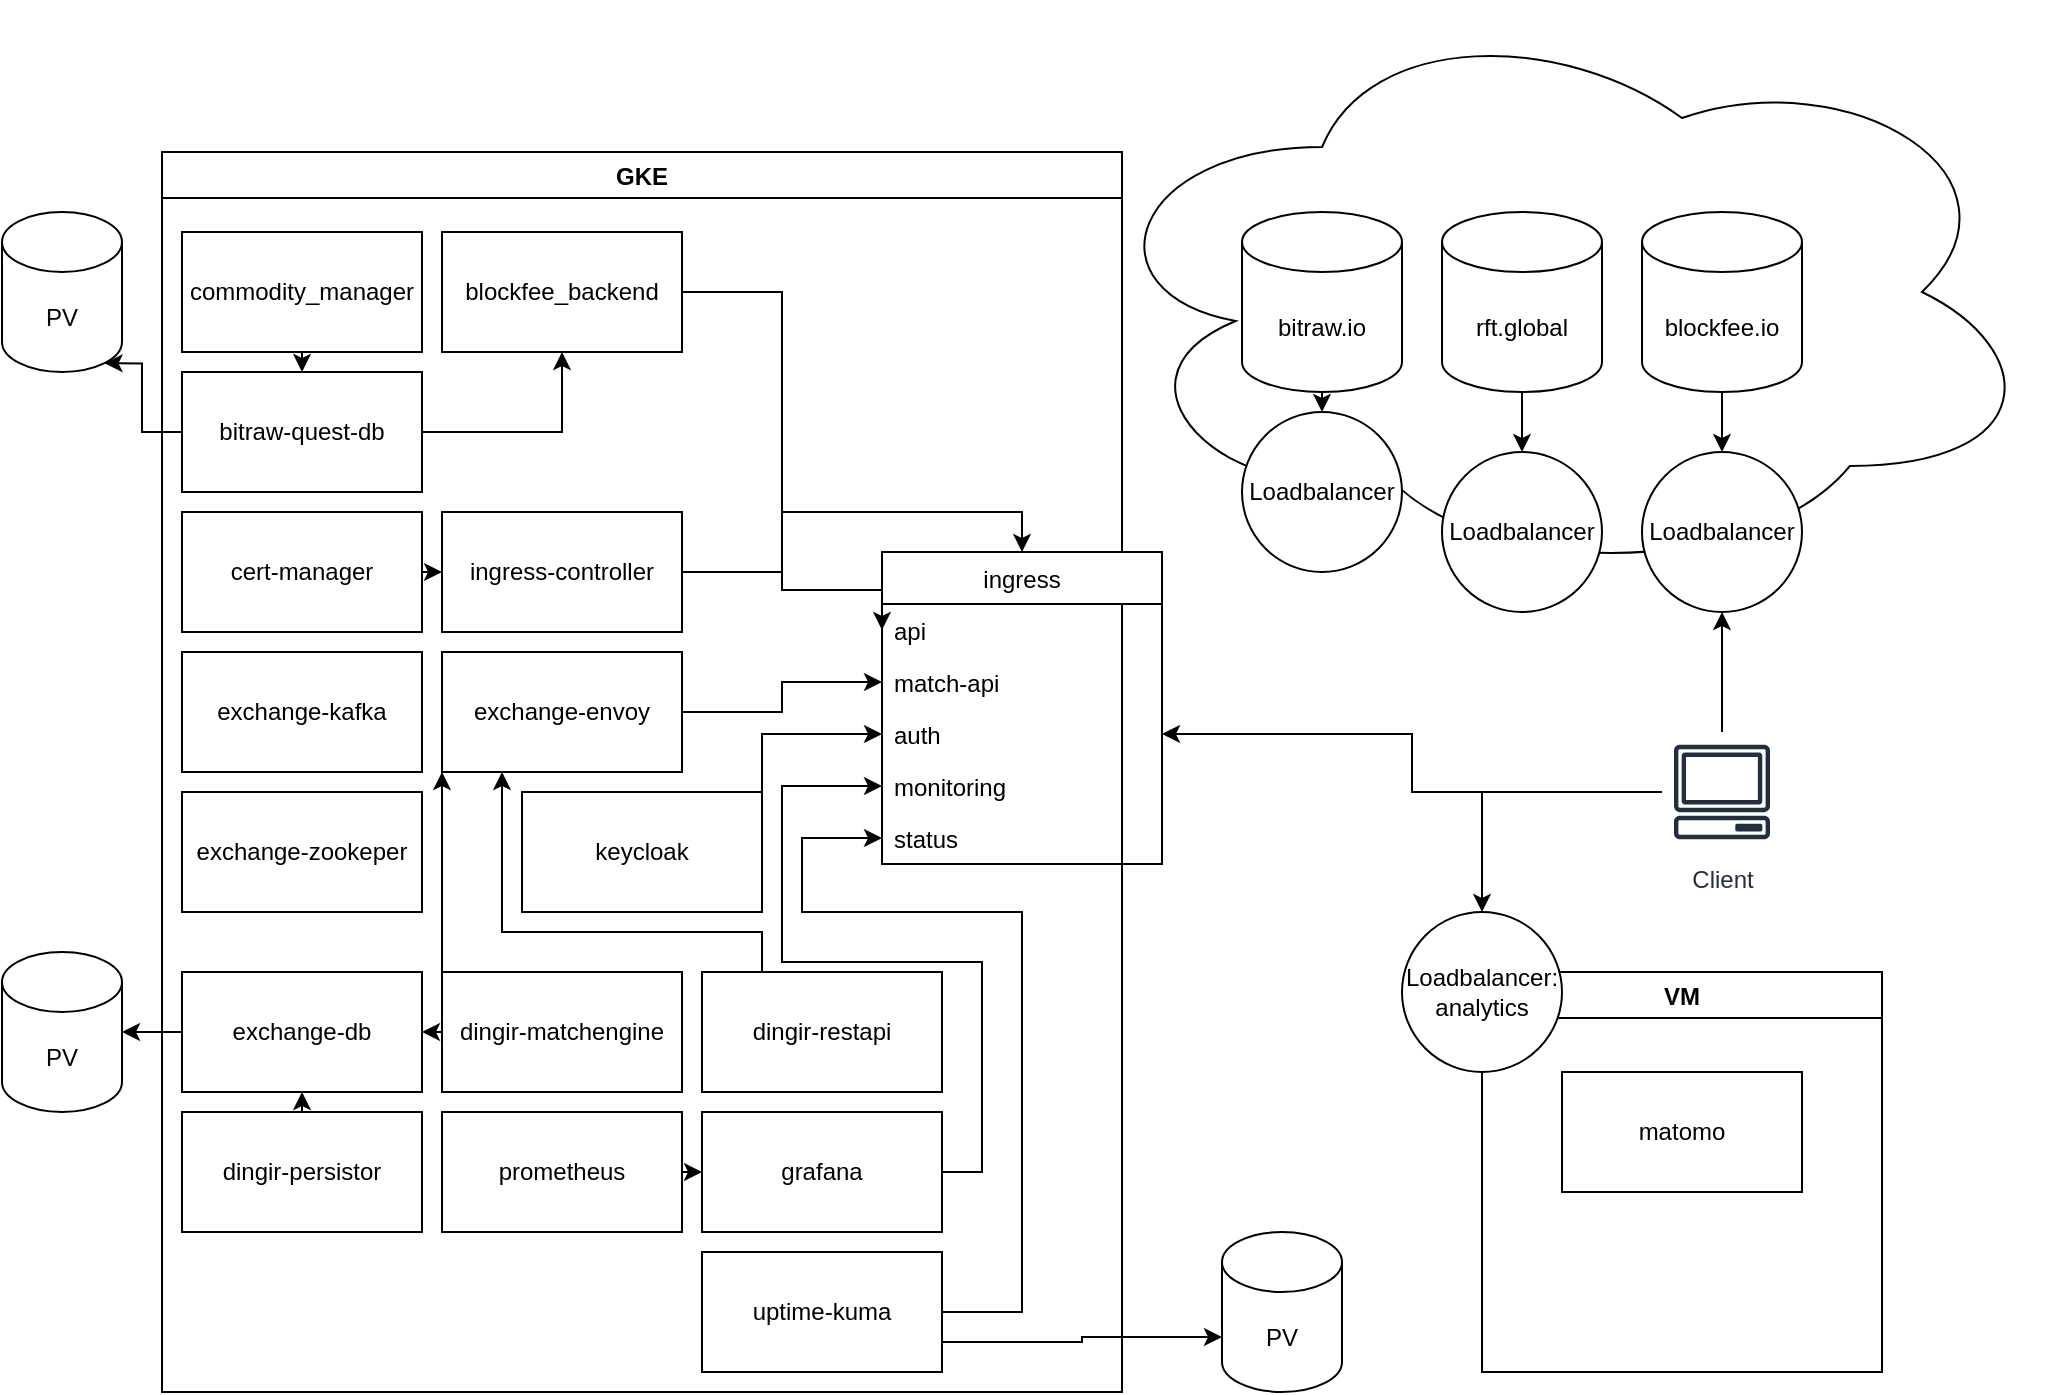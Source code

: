 <mxfile version="15.5.4" type="github">
  <diagram id="vln6_HgET20qZNgFivi2" name="Page-1">
    <mxGraphModel dx="1002" dy="686" grid="1" gridSize="10" guides="1" tooltips="1" connect="1" arrows="1" fold="1" page="1" pageScale="1" pageWidth="850" pageHeight="1100" math="0" shadow="0">
      <root>
        <mxCell id="0" />
        <mxCell id="1" parent="0" />
        <mxCell id="Ww4fZrXtN5Pln4jq7l9g-55" value="" style="ellipse;shape=cloud;whiteSpace=wrap;html=1;" parent="1" vertex="1">
          <mxGeometry x="590" y="25" width="480" height="290" as="geometry" />
        </mxCell>
        <mxCell id="Ww4fZrXtN5Pln4jq7l9g-2" value="GKE" style="swimlane;" parent="1" vertex="1">
          <mxGeometry x="130" y="100" width="480" height="620" as="geometry" />
        </mxCell>
        <mxCell id="Ww4fZrXtN5Pln4jq7l9g-11" style="edgeStyle=orthogonalEdgeStyle;rounded=0;orthogonalLoop=1;jettySize=auto;html=1;exitX=0.5;exitY=1;exitDx=0;exitDy=0;entryX=0.5;entryY=0;entryDx=0;entryDy=0;" parent="Ww4fZrXtN5Pln4jq7l9g-2" source="Ww4fZrXtN5Pln4jq7l9g-3" target="Ww4fZrXtN5Pln4jq7l9g-7" edge="1">
          <mxGeometry relative="1" as="geometry" />
        </mxCell>
        <mxCell id="Ww4fZrXtN5Pln4jq7l9g-3" value="commodity_manager" style="rounded=0;whiteSpace=wrap;html=1;" parent="Ww4fZrXtN5Pln4jq7l9g-2" vertex="1">
          <mxGeometry x="10" y="40" width="120" height="60" as="geometry" />
        </mxCell>
        <mxCell id="Ww4fZrXtN5Pln4jq7l9g-61" style="edgeStyle=orthogonalEdgeStyle;rounded=0;orthogonalLoop=1;jettySize=auto;html=1;exitX=1;exitY=0.5;exitDx=0;exitDy=0;entryX=0;entryY=0.5;entryDx=0;entryDy=0;" parent="Ww4fZrXtN5Pln4jq7l9g-2" source="Ww4fZrXtN5Pln4jq7l9g-4" target="Ww4fZrXtN5Pln4jq7l9g-5" edge="1">
          <mxGeometry relative="1" as="geometry" />
        </mxCell>
        <mxCell id="Ww4fZrXtN5Pln4jq7l9g-4" value="prometheus" style="rounded=0;whiteSpace=wrap;html=1;" parent="Ww4fZrXtN5Pln4jq7l9g-2" vertex="1">
          <mxGeometry x="140" y="480" width="120" height="60" as="geometry" />
        </mxCell>
        <mxCell id="Ww4fZrXtN5Pln4jq7l9g-8" value="blockfee_backend" style="rounded=0;whiteSpace=wrap;html=1;" parent="Ww4fZrXtN5Pln4jq7l9g-2" vertex="1">
          <mxGeometry x="140" y="40" width="120" height="60" as="geometry" />
        </mxCell>
        <mxCell id="Ww4fZrXtN5Pln4jq7l9g-14" style="edgeStyle=orthogonalEdgeStyle;rounded=0;orthogonalLoop=1;jettySize=auto;html=1;exitX=1;exitY=0.5;exitDx=0;exitDy=0;entryX=0.5;entryY=1;entryDx=0;entryDy=0;" parent="Ww4fZrXtN5Pln4jq7l9g-2" source="Ww4fZrXtN5Pln4jq7l9g-7" target="Ww4fZrXtN5Pln4jq7l9g-8" edge="1">
          <mxGeometry relative="1" as="geometry" />
        </mxCell>
        <mxCell id="Ww4fZrXtN5Pln4jq7l9g-7" value="bitraw-quest-db" style="rounded=0;whiteSpace=wrap;html=1;" parent="Ww4fZrXtN5Pln4jq7l9g-2" vertex="1">
          <mxGeometry x="10" y="110" width="120" height="60" as="geometry" />
        </mxCell>
        <mxCell id="Ww4fZrXtN5Pln4jq7l9g-35" style="edgeStyle=orthogonalEdgeStyle;rounded=0;orthogonalLoop=1;jettySize=auto;html=1;exitX=1;exitY=0.5;exitDx=0;exitDy=0;entryX=0;entryY=0.5;entryDx=0;entryDy=0;" parent="Ww4fZrXtN5Pln4jq7l9g-2" source="Ww4fZrXtN5Pln4jq7l9g-6" target="Ww4fZrXtN5Pln4jq7l9g-18" edge="1">
          <mxGeometry relative="1" as="geometry" />
        </mxCell>
        <mxCell id="Ww4fZrXtN5Pln4jq7l9g-6" value="cert-manager" style="rounded=0;whiteSpace=wrap;html=1;" parent="Ww4fZrXtN5Pln4jq7l9g-2" vertex="1">
          <mxGeometry x="10" y="180" width="120" height="60" as="geometry" />
        </mxCell>
        <mxCell id="Ww4fZrXtN5Pln4jq7l9g-5" value="grafana" style="rounded=0;whiteSpace=wrap;html=1;" parent="Ww4fZrXtN5Pln4jq7l9g-2" vertex="1">
          <mxGeometry x="270" y="480" width="120" height="60" as="geometry" />
        </mxCell>
        <mxCell id="Ww4fZrXtN5Pln4jq7l9g-18" value="ingress-controller" style="rounded=0;whiteSpace=wrap;html=1;" parent="Ww4fZrXtN5Pln4jq7l9g-2" vertex="1">
          <mxGeometry x="140" y="180" width="120" height="60" as="geometry" />
        </mxCell>
        <mxCell id="Ww4fZrXtN5Pln4jq7l9g-27" value="exchange-kafka" style="rounded=0;whiteSpace=wrap;html=1;" parent="Ww4fZrXtN5Pln4jq7l9g-2" vertex="1">
          <mxGeometry x="10" y="250" width="120" height="60" as="geometry" />
        </mxCell>
        <mxCell id="Ww4fZrXtN5Pln4jq7l9g-46" style="edgeStyle=orthogonalEdgeStyle;rounded=0;orthogonalLoop=1;jettySize=auto;html=1;exitX=0.25;exitY=0;exitDx=0;exitDy=0;entryX=0.25;entryY=1;entryDx=0;entryDy=0;" parent="Ww4fZrXtN5Pln4jq7l9g-2" source="Ww4fZrXtN5Pln4jq7l9g-30" target="Ww4fZrXtN5Pln4jq7l9g-29" edge="1">
          <mxGeometry relative="1" as="geometry">
            <Array as="points">
              <mxPoint x="300" y="390" />
              <mxPoint x="170" y="390" />
            </Array>
          </mxGeometry>
        </mxCell>
        <mxCell id="Ww4fZrXtN5Pln4jq7l9g-30" value="dingir-restapi" style="rounded=0;whiteSpace=wrap;html=1;" parent="Ww4fZrXtN5Pln4jq7l9g-2" vertex="1">
          <mxGeometry x="270" y="410" width="120" height="60" as="geometry" />
        </mxCell>
        <mxCell id="Ww4fZrXtN5Pln4jq7l9g-29" value="exchange-envoy" style="rounded=0;whiteSpace=wrap;html=1;" parent="Ww4fZrXtN5Pln4jq7l9g-2" vertex="1">
          <mxGeometry x="140" y="250" width="120" height="60" as="geometry" />
        </mxCell>
        <mxCell id="Ww4fZrXtN5Pln4jq7l9g-50" style="edgeStyle=orthogonalEdgeStyle;rounded=0;orthogonalLoop=1;jettySize=auto;html=1;exitX=0.5;exitY=0;exitDx=0;exitDy=0;entryX=0.5;entryY=1;entryDx=0;entryDy=0;" parent="Ww4fZrXtN5Pln4jq7l9g-2" source="Ww4fZrXtN5Pln4jq7l9g-28" target="Ww4fZrXtN5Pln4jq7l9g-48" edge="1">
          <mxGeometry relative="1" as="geometry" />
        </mxCell>
        <mxCell id="Ww4fZrXtN5Pln4jq7l9g-28" value="dingir-persistor" style="rounded=0;whiteSpace=wrap;html=1;" parent="Ww4fZrXtN5Pln4jq7l9g-2" vertex="1">
          <mxGeometry x="10" y="480" width="120" height="60" as="geometry" />
        </mxCell>
        <mxCell id="Ww4fZrXtN5Pln4jq7l9g-47" style="edgeStyle=orthogonalEdgeStyle;rounded=0;orthogonalLoop=1;jettySize=auto;html=1;exitX=0.25;exitY=0;exitDx=0;exitDy=0;entryX=0;entryY=1;entryDx=0;entryDy=0;" parent="Ww4fZrXtN5Pln4jq7l9g-2" source="Ww4fZrXtN5Pln4jq7l9g-33" target="Ww4fZrXtN5Pln4jq7l9g-29" edge="1">
          <mxGeometry relative="1" as="geometry">
            <Array as="points">
              <mxPoint x="140" y="410" />
            </Array>
          </mxGeometry>
        </mxCell>
        <mxCell id="Ww4fZrXtN5Pln4jq7l9g-49" style="edgeStyle=orthogonalEdgeStyle;rounded=0;orthogonalLoop=1;jettySize=auto;html=1;exitX=0;exitY=0.5;exitDx=0;exitDy=0;entryX=1;entryY=0.5;entryDx=0;entryDy=0;" parent="Ww4fZrXtN5Pln4jq7l9g-2" source="Ww4fZrXtN5Pln4jq7l9g-33" target="Ww4fZrXtN5Pln4jq7l9g-48" edge="1">
          <mxGeometry relative="1" as="geometry" />
        </mxCell>
        <mxCell id="Ww4fZrXtN5Pln4jq7l9g-33" value="dingir-matchengine" style="rounded=0;whiteSpace=wrap;html=1;" parent="Ww4fZrXtN5Pln4jq7l9g-2" vertex="1">
          <mxGeometry x="140" y="410" width="120" height="60" as="geometry" />
        </mxCell>
        <mxCell id="Ww4fZrXtN5Pln4jq7l9g-32" value="exchange-zookeper&lt;span style=&quot;color: rgba(0 , 0 , 0 , 0) ; font-family: monospace ; font-size: 0px&quot;&gt;%3CmxGraphModel%3E%3Croot%3E%3CmxCell%20id%3D%220%22%2F%3E%3CmxCell%20id%3D%221%22%20parent%3D%220%22%2F%3E%3CmxCell%20id%3D%222%22%20value%3D%22PV%22%20style%3D%22shape%3Dcylinder3%3BwhiteSpace%3Dwrap%3Bhtml%3D1%3BboundedLbl%3D1%3BbackgroundOutline%3D1%3Bsize%3D15%3B%22%20vertex%3D%221%22%20parent%3D%221%22%3E%3CmxGeometry%20x%3D%2250%22%20y%3D%22130%22%20width%3D%2260%22%20height%3D%2280%22%20as%3D%22geometry%22%2F%3E%3C%2FmxCell%3E%3C%2Froot%3E%3C%2FmxGraphModel%3E&lt;/span&gt;" style="rounded=0;whiteSpace=wrap;html=1;" parent="Ww4fZrXtN5Pln4jq7l9g-2" vertex="1">
          <mxGeometry x="10" y="320" width="120" height="60" as="geometry" />
        </mxCell>
        <mxCell id="Ww4fZrXtN5Pln4jq7l9g-31" value="keycloak" style="rounded=0;whiteSpace=wrap;html=1;" parent="Ww4fZrXtN5Pln4jq7l9g-2" vertex="1">
          <mxGeometry x="180" y="320" width="120" height="60" as="geometry" />
        </mxCell>
        <mxCell id="Ww4fZrXtN5Pln4jq7l9g-48" value="exchange-db&lt;span style=&quot;color: rgba(0 , 0 , 0 , 0) ; font-family: monospace ; font-size: 0px&quot;&gt;%3CmxGraphModel%3E%3Croot%3E%3CmxCell%20id%3D%220%22%2F%3E%3CmxCell%20id%3D%221%22%20parent%3D%220%22%2F%3E%3CmxCell%20id%3D%222%22%20value%3D%22PV%22%20style%3D%22shape%3Dcylinder3%3BwhiteSpace%3Dwrap%3Bhtml%3D1%3BboundedLbl%3D1%3BbackgroundOutline%3D1%3Bsize%3D15%3B%22%20vertex%3D%221%22%20parent%3D%221%22%3E%3CmxGeometry%20x%3D%2250%22%20y%3D%22130%22%20width%3D%2260%22%20height%3D%2280%22%20as%3D%22geometry%22%2F%3E%3C%2FmxCell%3E%3C%2Froot%3E%3C%2FmxGraphModel%3E&lt;/span&gt;" style="rounded=0;whiteSpace=wrap;html=1;" parent="Ww4fZrXtN5Pln4jq7l9g-2" vertex="1">
          <mxGeometry x="10" y="410" width="120" height="60" as="geometry" />
        </mxCell>
        <mxCell id="A-THcMaurx6jMM8Nux3n-3" style="edgeStyle=orthogonalEdgeStyle;rounded=0;orthogonalLoop=1;jettySize=auto;html=1;exitX=1;exitY=0.5;exitDx=0;exitDy=0;entryX=0;entryY=0.5;entryDx=0;entryDy=0;" edge="1" parent="Ww4fZrXtN5Pln4jq7l9g-2" source="A-THcMaurx6jMM8Nux3n-1" target="A-THcMaurx6jMM8Nux3n-2">
          <mxGeometry relative="1" as="geometry">
            <Array as="points">
              <mxPoint x="430" y="580" />
              <mxPoint x="430" y="380" />
              <mxPoint x="320" y="380" />
              <mxPoint x="320" y="343" />
            </Array>
          </mxGeometry>
        </mxCell>
        <mxCell id="A-THcMaurx6jMM8Nux3n-1" value="uptime-kuma" style="rounded=0;whiteSpace=wrap;html=1;" vertex="1" parent="Ww4fZrXtN5Pln4jq7l9g-2">
          <mxGeometry x="270" y="550" width="120" height="60" as="geometry" />
        </mxCell>
        <mxCell id="Ww4fZrXtN5Pln4jq7l9g-19" value="ingress" style="swimlane;fontStyle=0;childLayout=stackLayout;horizontal=1;startSize=26;horizontalStack=0;resizeParent=1;resizeParentMax=0;resizeLast=0;collapsible=1;marginBottom=0;" parent="Ww4fZrXtN5Pln4jq7l9g-2" vertex="1">
          <mxGeometry x="360" y="200" width="140" height="156" as="geometry" />
        </mxCell>
        <mxCell id="Ww4fZrXtN5Pln4jq7l9g-24" value="api" style="text;strokeColor=none;fillColor=none;align=left;verticalAlign=top;spacingLeft=4;spacingRight=4;overflow=hidden;rotatable=0;points=[[0,0.5],[1,0.5]];portConstraint=eastwest;" parent="Ww4fZrXtN5Pln4jq7l9g-19" vertex="1">
          <mxGeometry y="26" width="140" height="26" as="geometry" />
        </mxCell>
        <mxCell id="Ww4fZrXtN5Pln4jq7l9g-21" value="match-api" style="text;strokeColor=none;fillColor=none;align=left;verticalAlign=top;spacingLeft=4;spacingRight=4;overflow=hidden;rotatable=0;points=[[0,0.5],[1,0.5]];portConstraint=eastwest;" parent="Ww4fZrXtN5Pln4jq7l9g-19" vertex="1">
          <mxGeometry y="52" width="140" height="26" as="geometry" />
        </mxCell>
        <mxCell id="Ww4fZrXtN5Pln4jq7l9g-20" value="auth" style="text;strokeColor=none;fillColor=none;align=left;verticalAlign=top;spacingLeft=4;spacingRight=4;overflow=hidden;rotatable=0;points=[[0,0.5],[1,0.5]];portConstraint=eastwest;" parent="Ww4fZrXtN5Pln4jq7l9g-19" vertex="1">
          <mxGeometry y="78" width="140" height="26" as="geometry" />
        </mxCell>
        <mxCell id="Ww4fZrXtN5Pln4jq7l9g-22" value="monitoring" style="text;strokeColor=none;fillColor=none;align=left;verticalAlign=top;spacingLeft=4;spacingRight=4;overflow=hidden;rotatable=0;points=[[0,0.5],[1,0.5]];portConstraint=eastwest;" parent="Ww4fZrXtN5Pln4jq7l9g-19" vertex="1">
          <mxGeometry y="104" width="140" height="26" as="geometry" />
        </mxCell>
        <mxCell id="A-THcMaurx6jMM8Nux3n-2" value="status" style="text;strokeColor=none;fillColor=none;align=left;verticalAlign=top;spacingLeft=4;spacingRight=4;overflow=hidden;rotatable=0;points=[[0,0.5],[1,0.5]];portConstraint=eastwest;" vertex="1" parent="Ww4fZrXtN5Pln4jq7l9g-19">
          <mxGeometry y="130" width="140" height="26" as="geometry" />
        </mxCell>
        <mxCell id="Ww4fZrXtN5Pln4jq7l9g-38" style="edgeStyle=orthogonalEdgeStyle;rounded=0;orthogonalLoop=1;jettySize=auto;html=1;exitX=1;exitY=0.5;exitDx=0;exitDy=0;entryX=0;entryY=0.5;entryDx=0;entryDy=0;" parent="Ww4fZrXtN5Pln4jq7l9g-2" source="Ww4fZrXtN5Pln4jq7l9g-8" target="Ww4fZrXtN5Pln4jq7l9g-24" edge="1">
          <mxGeometry relative="1" as="geometry">
            <Array as="points">
              <mxPoint x="310" y="70" />
              <mxPoint x="310" y="219" />
            </Array>
          </mxGeometry>
        </mxCell>
        <mxCell id="Ww4fZrXtN5Pln4jq7l9g-39" style="edgeStyle=orthogonalEdgeStyle;rounded=0;orthogonalLoop=1;jettySize=auto;html=1;exitX=1;exitY=0.5;exitDx=0;exitDy=0;entryX=0;entryY=0.5;entryDx=0;entryDy=0;" parent="Ww4fZrXtN5Pln4jq7l9g-2" source="Ww4fZrXtN5Pln4jq7l9g-29" target="Ww4fZrXtN5Pln4jq7l9g-21" edge="1">
          <mxGeometry relative="1" as="geometry" />
        </mxCell>
        <mxCell id="Ww4fZrXtN5Pln4jq7l9g-41" style="edgeStyle=orthogonalEdgeStyle;rounded=0;orthogonalLoop=1;jettySize=auto;html=1;exitX=1;exitY=0.5;exitDx=0;exitDy=0;entryX=0;entryY=0.5;entryDx=0;entryDy=0;" parent="Ww4fZrXtN5Pln4jq7l9g-2" source="Ww4fZrXtN5Pln4jq7l9g-31" target="Ww4fZrXtN5Pln4jq7l9g-20" edge="1">
          <mxGeometry relative="1" as="geometry">
            <Array as="points">
              <mxPoint x="300" y="350" />
              <mxPoint x="300" y="271" />
            </Array>
          </mxGeometry>
        </mxCell>
        <mxCell id="Ww4fZrXtN5Pln4jq7l9g-40" style="edgeStyle=orthogonalEdgeStyle;rounded=0;orthogonalLoop=1;jettySize=auto;html=1;exitX=1;exitY=0.5;exitDx=0;exitDy=0;entryX=0;entryY=0.5;entryDx=0;entryDy=0;" parent="Ww4fZrXtN5Pln4jq7l9g-2" source="Ww4fZrXtN5Pln4jq7l9g-5" target="Ww4fZrXtN5Pln4jq7l9g-22" edge="1">
          <mxGeometry relative="1" as="geometry">
            <Array as="points">
              <mxPoint x="410" y="510" />
              <mxPoint x="410" y="405" />
              <mxPoint x="310" y="405" />
              <mxPoint x="310" y="317" />
            </Array>
          </mxGeometry>
        </mxCell>
        <mxCell id="Ww4fZrXtN5Pln4jq7l9g-36" style="edgeStyle=orthogonalEdgeStyle;rounded=0;orthogonalLoop=1;jettySize=auto;html=1;exitX=1;exitY=0.5;exitDx=0;exitDy=0;entryX=0.5;entryY=0;entryDx=0;entryDy=0;" parent="Ww4fZrXtN5Pln4jq7l9g-2" source="Ww4fZrXtN5Pln4jq7l9g-18" target="Ww4fZrXtN5Pln4jq7l9g-19" edge="1">
          <mxGeometry relative="1" as="geometry" />
        </mxCell>
        <mxCell id="Ww4fZrXtN5Pln4jq7l9g-9" value="PV" style="shape=cylinder3;whiteSpace=wrap;html=1;boundedLbl=1;backgroundOutline=1;size=15;" parent="1" vertex="1">
          <mxGeometry x="50" y="130" width="60" height="80" as="geometry" />
        </mxCell>
        <mxCell id="Ww4fZrXtN5Pln4jq7l9g-15" style="edgeStyle=orthogonalEdgeStyle;rounded=0;orthogonalLoop=1;jettySize=auto;html=1;exitX=0;exitY=0.5;exitDx=0;exitDy=0;entryX=0.855;entryY=1;entryDx=0;entryDy=-4.35;entryPerimeter=0;" parent="1" source="Ww4fZrXtN5Pln4jq7l9g-7" target="Ww4fZrXtN5Pln4jq7l9g-9" edge="1">
          <mxGeometry relative="1" as="geometry" />
        </mxCell>
        <mxCell id="Ww4fZrXtN5Pln4jq7l9g-65" style="edgeStyle=orthogonalEdgeStyle;rounded=0;orthogonalLoop=1;jettySize=auto;html=1;exitX=0.5;exitY=1;exitDx=0;exitDy=0;exitPerimeter=0;entryX=0.5;entryY=0;entryDx=0;entryDy=0;" parent="1" source="Ww4fZrXtN5Pln4jq7l9g-26" target="Ww4fZrXtN5Pln4jq7l9g-64" edge="1">
          <mxGeometry relative="1" as="geometry" />
        </mxCell>
        <mxCell id="Ww4fZrXtN5Pln4jq7l9g-26" value="bitraw.io" style="shape=cylinder3;whiteSpace=wrap;html=1;boundedLbl=1;backgroundOutline=1;size=15;" parent="1" vertex="1">
          <mxGeometry x="670" y="130" width="80" height="90" as="geometry" />
        </mxCell>
        <mxCell id="Ww4fZrXtN5Pln4jq7l9g-34" value="PV" style="shape=cylinder3;whiteSpace=wrap;html=1;boundedLbl=1;backgroundOutline=1;size=15;" parent="1" vertex="1">
          <mxGeometry x="50" y="500" width="60" height="80" as="geometry" />
        </mxCell>
        <mxCell id="Ww4fZrXtN5Pln4jq7l9g-54" style="edgeStyle=orthogonalEdgeStyle;rounded=0;orthogonalLoop=1;jettySize=auto;html=1;exitX=0;exitY=0.5;exitDx=0;exitDy=0;entryX=1;entryY=0.5;entryDx=0;entryDy=0;entryPerimeter=0;" parent="1" source="Ww4fZrXtN5Pln4jq7l9g-48" target="Ww4fZrXtN5Pln4jq7l9g-34" edge="1">
          <mxGeometry relative="1" as="geometry" />
        </mxCell>
        <mxCell id="Ww4fZrXtN5Pln4jq7l9g-66" style="edgeStyle=orthogonalEdgeStyle;rounded=0;orthogonalLoop=1;jettySize=auto;html=1;exitX=0.5;exitY=1;exitDx=0;exitDy=0;exitPerimeter=0;entryX=0.5;entryY=0;entryDx=0;entryDy=0;" parent="1" source="Ww4fZrXtN5Pln4jq7l9g-56" target="Ww4fZrXtN5Pln4jq7l9g-63" edge="1">
          <mxGeometry relative="1" as="geometry" />
        </mxCell>
        <mxCell id="Ww4fZrXtN5Pln4jq7l9g-56" value="rft.global" style="shape=cylinder3;whiteSpace=wrap;html=1;boundedLbl=1;backgroundOutline=1;size=15;" parent="1" vertex="1">
          <mxGeometry x="770" y="130" width="80" height="90" as="geometry" />
        </mxCell>
        <mxCell id="Ww4fZrXtN5Pln4jq7l9g-67" style="edgeStyle=orthogonalEdgeStyle;rounded=0;orthogonalLoop=1;jettySize=auto;html=1;exitX=0.5;exitY=1;exitDx=0;exitDy=0;exitPerimeter=0;entryX=0.5;entryY=0;entryDx=0;entryDy=0;" parent="1" source="Ww4fZrXtN5Pln4jq7l9g-57" target="Ww4fZrXtN5Pln4jq7l9g-60" edge="1">
          <mxGeometry relative="1" as="geometry" />
        </mxCell>
        <mxCell id="Ww4fZrXtN5Pln4jq7l9g-57" value="blockfee.io" style="shape=cylinder3;whiteSpace=wrap;html=1;boundedLbl=1;backgroundOutline=1;size=15;" parent="1" vertex="1">
          <mxGeometry x="870" y="130" width="80" height="90" as="geometry" />
        </mxCell>
        <mxCell id="Ww4fZrXtN5Pln4jq7l9g-58" value="VM" style="swimlane;" parent="1" vertex="1">
          <mxGeometry x="790" y="510" width="200" height="200" as="geometry" />
        </mxCell>
        <mxCell id="Ww4fZrXtN5Pln4jq7l9g-69" value="matomo" style="rounded=0;whiteSpace=wrap;html=1;" parent="Ww4fZrXtN5Pln4jq7l9g-58" vertex="1">
          <mxGeometry x="40" y="50" width="120" height="60" as="geometry" />
        </mxCell>
        <mxCell id="Ww4fZrXtN5Pln4jq7l9g-60" value="Loadbalancer" style="ellipse;whiteSpace=wrap;html=1;aspect=fixed;" parent="1" vertex="1">
          <mxGeometry x="870" y="250" width="80" height="80" as="geometry" />
        </mxCell>
        <mxCell id="Ww4fZrXtN5Pln4jq7l9g-62" value="Loadbalancer:&lt;br&gt;analytics" style="ellipse;whiteSpace=wrap;html=1;aspect=fixed;" parent="1" vertex="1">
          <mxGeometry x="750" y="480" width="80" height="80" as="geometry" />
        </mxCell>
        <mxCell id="Ww4fZrXtN5Pln4jq7l9g-63" value="Loadbalancer" style="ellipse;whiteSpace=wrap;html=1;aspect=fixed;" parent="1" vertex="1">
          <mxGeometry x="770" y="250" width="80" height="80" as="geometry" />
        </mxCell>
        <mxCell id="Ww4fZrXtN5Pln4jq7l9g-64" value="Loadbalancer" style="ellipse;whiteSpace=wrap;html=1;aspect=fixed;" parent="1" vertex="1">
          <mxGeometry x="670" y="230" width="80" height="80" as="geometry" />
        </mxCell>
        <mxCell id="Ww4fZrXtN5Pln4jq7l9g-74" value="" style="edgeStyle=orthogonalEdgeStyle;rounded=0;orthogonalLoop=1;jettySize=auto;html=1;" parent="1" source="Ww4fZrXtN5Pln4jq7l9g-71" target="Ww4fZrXtN5Pln4jq7l9g-60" edge="1">
          <mxGeometry relative="1" as="geometry" />
        </mxCell>
        <mxCell id="Ww4fZrXtN5Pln4jq7l9g-75" style="edgeStyle=orthogonalEdgeStyle;rounded=0;orthogonalLoop=1;jettySize=auto;html=1;entryX=1;entryY=0.5;entryDx=0;entryDy=0;" parent="1" source="Ww4fZrXtN5Pln4jq7l9g-71" target="Ww4fZrXtN5Pln4jq7l9g-20" edge="1">
          <mxGeometry relative="1" as="geometry" />
        </mxCell>
        <mxCell id="Ww4fZrXtN5Pln4jq7l9g-76" style="edgeStyle=orthogonalEdgeStyle;rounded=0;orthogonalLoop=1;jettySize=auto;html=1;entryX=0.5;entryY=0;entryDx=0;entryDy=0;" parent="1" source="Ww4fZrXtN5Pln4jq7l9g-71" target="Ww4fZrXtN5Pln4jq7l9g-62" edge="1">
          <mxGeometry relative="1" as="geometry" />
        </mxCell>
        <mxCell id="Ww4fZrXtN5Pln4jq7l9g-71" value="Client" style="outlineConnect=0;fontColor=#232F3E;gradientColor=none;strokeColor=#232F3E;fillColor=#ffffff;dashed=0;verticalLabelPosition=bottom;verticalAlign=top;align=center;html=1;fontSize=12;fontStyle=0;aspect=fixed;shape=mxgraph.aws4.resourceIcon;resIcon=mxgraph.aws4.client;" parent="1" vertex="1">
          <mxGeometry x="880" y="390" width="60" height="60" as="geometry" />
        </mxCell>
        <mxCell id="A-THcMaurx6jMM8Nux3n-4" value="PV" style="shape=cylinder3;whiteSpace=wrap;html=1;boundedLbl=1;backgroundOutline=1;size=15;" vertex="1" parent="1">
          <mxGeometry x="660" y="640" width="60" height="80" as="geometry" />
        </mxCell>
        <mxCell id="A-THcMaurx6jMM8Nux3n-5" style="edgeStyle=orthogonalEdgeStyle;rounded=0;orthogonalLoop=1;jettySize=auto;html=1;exitX=1;exitY=0.75;exitDx=0;exitDy=0;entryX=0;entryY=0;entryDx=0;entryDy=52.5;entryPerimeter=0;" edge="1" parent="1" source="A-THcMaurx6jMM8Nux3n-1" target="A-THcMaurx6jMM8Nux3n-4">
          <mxGeometry relative="1" as="geometry" />
        </mxCell>
      </root>
    </mxGraphModel>
  </diagram>
</mxfile>
